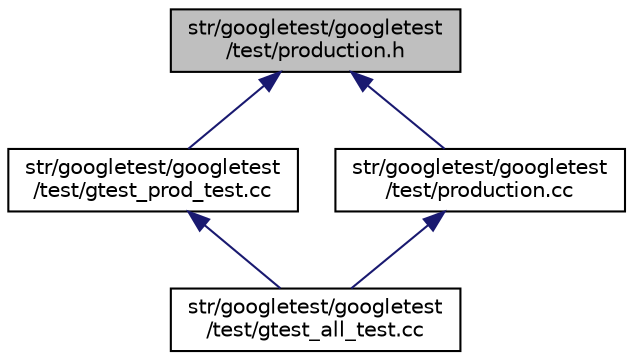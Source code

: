 digraph "str/googletest/googletest/test/production.h"
{
  edge [fontname="Helvetica",fontsize="10",labelfontname="Helvetica",labelfontsize="10"];
  node [fontname="Helvetica",fontsize="10",shape=record];
  Node2 [label="str/googletest/googletest\l/test/production.h",height=0.2,width=0.4,color="black", fillcolor="grey75", style="filled", fontcolor="black"];
  Node2 -> Node3 [dir="back",color="midnightblue",fontsize="10",style="solid",fontname="Helvetica"];
  Node3 [label="str/googletest/googletest\l/test/gtest_prod_test.cc",height=0.2,width=0.4,color="black", fillcolor="white", style="filled",URL="$d7/dab/gtest__prod__test_8cc.html"];
  Node3 -> Node4 [dir="back",color="midnightblue",fontsize="10",style="solid",fontname="Helvetica"];
  Node4 [label="str/googletest/googletest\l/test/gtest_all_test.cc",height=0.2,width=0.4,color="black", fillcolor="white", style="filled",URL="$d8/df3/gtest__all__test_8cc.html"];
  Node2 -> Node5 [dir="back",color="midnightblue",fontsize="10",style="solid",fontname="Helvetica"];
  Node5 [label="str/googletest/googletest\l/test/production.cc",height=0.2,width=0.4,color="black", fillcolor="white", style="filled",URL="$d9/d93/production_8cc.html"];
  Node5 -> Node4 [dir="back",color="midnightblue",fontsize="10",style="solid",fontname="Helvetica"];
}
